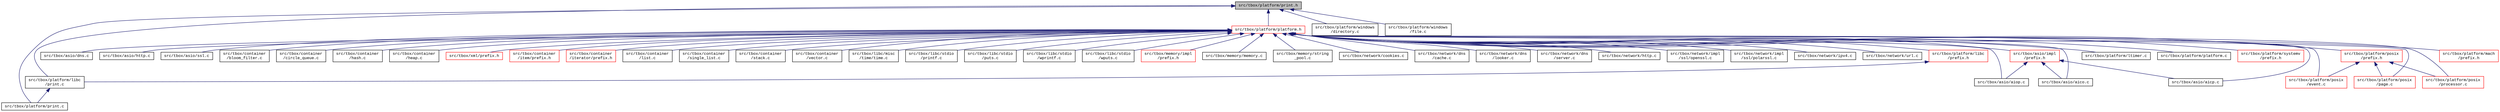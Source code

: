 digraph "src/tbox/platform/print.h"
{
  edge [fontname="CourierNew",fontsize="10",labelfontname="CourierNew",labelfontsize="10"];
  node [fontname="CourierNew",fontsize="10",shape=record];
  Node1 [label="src/tbox/platform/print.h",height=0.2,width=0.4,color="black", fillcolor="grey75", style="filled" fontcolor="black"];
  Node1 -> Node2 [dir="back",color="midnightblue",fontsize="10",style="solid",fontname="CourierNew"];
  Node2 [label="src/tbox/platform/platform.h",height=0.2,width=0.4,color="red", fillcolor="white", style="filled",URL="$de/d03/platform_8h.html"];
  Node2 -> Node3 [dir="back",color="midnightblue",fontsize="10",style="solid",fontname="CourierNew"];
  Node3 [label="src/tbox/asio/impl\l/prefix.h",height=0.2,width=0.4,color="red", fillcolor="white", style="filled",URL="$d3/d3c/asio_2impl_2prefix_8h_source.html"];
  Node3 -> Node4 [dir="back",color="midnightblue",fontsize="10",style="solid",fontname="CourierNew"];
  Node4 [label="src/tbox/asio/aico.c",height=0.2,width=0.4,color="black", fillcolor="white", style="filled",URL="$d5/d69/aico_8c.html"];
  Node3 -> Node5 [dir="back",color="midnightblue",fontsize="10",style="solid",fontname="CourierNew"];
  Node5 [label="src/tbox/asio/aicp.c",height=0.2,width=0.4,color="black", fillcolor="white", style="filled",URL="$d4/ddc/asio_2aicp_8c_source.html"];
  Node3 -> Node6 [dir="back",color="midnightblue",fontsize="10",style="solid",fontname="CourierNew"];
  Node6 [label="src/tbox/asio/aiop.c",height=0.2,width=0.4,color="black", fillcolor="white", style="filled",URL="$da/d6e/asio_2aiop_8c_source.html"];
  Node2 -> Node7 [dir="back",color="midnightblue",fontsize="10",style="solid",fontname="CourierNew"];
  Node7 [label="src/tbox/platform/mach\l/prefix.h",height=0.2,width=0.4,color="red", fillcolor="white", style="filled",URL="$de/d41/platform_2mach_2prefix_8h_source.html"];
  Node2 -> Node8 [dir="back",color="midnightblue",fontsize="10",style="solid",fontname="CourierNew"];
  Node8 [label="src/tbox/platform/libc\l/prefix.h",height=0.2,width=0.4,color="red", fillcolor="white", style="filled",URL="$d9/d39/platform_2libc_2prefix_8h_source.html"];
  Node8 -> Node9 [dir="back",color="midnightblue",fontsize="10",style="solid",fontname="CourierNew"];
  Node9 [label="src/tbox/platform/libc\l/print.c",height=0.2,width=0.4,color="black", fillcolor="white", style="filled",URL="$df/de8/libc_2print_8c_source.html"];
  Node9 -> Node10 [dir="back",color="midnightblue",fontsize="10",style="solid",fontname="CourierNew"];
  Node10 [label="src/tbox/platform/print.c",height=0.2,width=0.4,color="black", fillcolor="white", style="filled",URL="$d6/db1/print_8c_source.html"];
  Node2 -> Node4 [dir="back",color="midnightblue",fontsize="10",style="solid",fontname="CourierNew"];
  Node2 -> Node5 [dir="back",color="midnightblue",fontsize="10",style="solid",fontname="CourierNew"];
  Node2 -> Node6 [dir="back",color="midnightblue",fontsize="10",style="solid",fontname="CourierNew"];
  Node2 -> Node11 [dir="back",color="midnightblue",fontsize="10",style="solid",fontname="CourierNew"];
  Node11 [label="src/tbox/asio/dns.c",height=0.2,width=0.4,color="black", fillcolor="white", style="filled",URL="$de/dbc/asio_2dns_8c_source.html"];
  Node2 -> Node12 [dir="back",color="midnightblue",fontsize="10",style="solid",fontname="CourierNew"];
  Node12 [label="src/tbox/asio/http.c",height=0.2,width=0.4,color="black", fillcolor="white", style="filled",URL="$dc/d2c/asio_2http_8c_source.html"];
  Node2 -> Node13 [dir="back",color="midnightblue",fontsize="10",style="solid",fontname="CourierNew"];
  Node13 [label="src/tbox/asio/ssl.c",height=0.2,width=0.4,color="black", fillcolor="white", style="filled",URL="$d0/df1/ssl_8c.html"];
  Node2 -> Node14 [dir="back",color="midnightblue",fontsize="10",style="solid",fontname="CourierNew"];
  Node14 [label="src/tbox/container\l/bloom_filter.c",height=0.2,width=0.4,color="black", fillcolor="white", style="filled",URL="$dc/d02/bloom__filter_8c.html"];
  Node2 -> Node15 [dir="back",color="midnightblue",fontsize="10",style="solid",fontname="CourierNew"];
  Node15 [label="src/tbox/container\l/circle_queue.c",height=0.2,width=0.4,color="black", fillcolor="white", style="filled",URL="$da/d7e/circle__queue_8c.html"];
  Node2 -> Node16 [dir="back",color="midnightblue",fontsize="10",style="solid",fontname="CourierNew"];
  Node16 [label="src/tbox/container\l/hash.c",height=0.2,width=0.4,color="black", fillcolor="white", style="filled",URL="$d1/d04/hash_8c_source.html"];
  Node2 -> Node17 [dir="back",color="midnightblue",fontsize="10",style="solid",fontname="CourierNew"];
  Node17 [label="src/tbox/container\l/heap.c",height=0.2,width=0.4,color="black", fillcolor="white", style="filled",URL="$d2/d29/heap_8c.html"];
  Node2 -> Node18 [dir="back",color="midnightblue",fontsize="10",style="solid",fontname="CourierNew"];
  Node18 [label="src/tbox/xml/prefix.h",height=0.2,width=0.4,color="red", fillcolor="white", style="filled",URL="$d1/d9b/xml_2prefix_8h_source.html"];
  Node2 -> Node19 [dir="back",color="midnightblue",fontsize="10",style="solid",fontname="CourierNew"];
  Node19 [label="src/tbox/container\l/item/prefix.h",height=0.2,width=0.4,color="red", fillcolor="white", style="filled",URL="$df/d6e/container_2item_2prefix_8h_source.html"];
  Node2 -> Node20 [dir="back",color="midnightblue",fontsize="10",style="solid",fontname="CourierNew"];
  Node20 [label="src/tbox/container\l/iterator/prefix.h",height=0.2,width=0.4,color="red", fillcolor="white", style="filled",URL="$d1/d81/container_2iterator_2prefix_8h_source.html"];
  Node2 -> Node21 [dir="back",color="midnightblue",fontsize="10",style="solid",fontname="CourierNew"];
  Node21 [label="src/tbox/container\l/list.c",height=0.2,width=0.4,color="black", fillcolor="white", style="filled",URL="$d7/d40/list_8c.html"];
  Node2 -> Node22 [dir="back",color="midnightblue",fontsize="10",style="solid",fontname="CourierNew"];
  Node22 [label="src/tbox/container\l/single_list.c",height=0.2,width=0.4,color="black", fillcolor="white", style="filled",URL="$d6/dc3/single__list_8c.html"];
  Node2 -> Node23 [dir="back",color="midnightblue",fontsize="10",style="solid",fontname="CourierNew"];
  Node23 [label="src/tbox/container\l/stack.c",height=0.2,width=0.4,color="black", fillcolor="white", style="filled",URL="$d3/dbb/stack_8c.html"];
  Node2 -> Node24 [dir="back",color="midnightblue",fontsize="10",style="solid",fontname="CourierNew"];
  Node24 [label="src/tbox/container\l/vector.c",height=0.2,width=0.4,color="black", fillcolor="white", style="filled",URL="$df/dfa/vector_8c.html"];
  Node2 -> Node25 [dir="back",color="midnightblue",fontsize="10",style="solid",fontname="CourierNew"];
  Node25 [label="src/tbox/libc/misc\l/time/time.c",height=0.2,width=0.4,color="black", fillcolor="white", style="filled",URL="$d2/dc8/libc_2misc_2time_2time_8c_source.html"];
  Node2 -> Node26 [dir="back",color="midnightblue",fontsize="10",style="solid",fontname="CourierNew"];
  Node26 [label="src/tbox/libc/stdio\l/printf.c",height=0.2,width=0.4,color="black", fillcolor="white", style="filled",URL="$d1/d3d/printf_8c.html"];
  Node2 -> Node27 [dir="back",color="midnightblue",fontsize="10",style="solid",fontname="CourierNew"];
  Node27 [label="src/tbox/libc/stdio\l/puts.c",height=0.2,width=0.4,color="black", fillcolor="white", style="filled",URL="$d4/d54/puts_8c.html"];
  Node2 -> Node28 [dir="back",color="midnightblue",fontsize="10",style="solid",fontname="CourierNew"];
  Node28 [label="src/tbox/libc/stdio\l/wprintf.c",height=0.2,width=0.4,color="black", fillcolor="white", style="filled",URL="$d1/d53/wprintf_8c.html"];
  Node2 -> Node29 [dir="back",color="midnightblue",fontsize="10",style="solid",fontname="CourierNew"];
  Node29 [label="src/tbox/libc/stdio\l/wputs.c",height=0.2,width=0.4,color="black", fillcolor="white", style="filled",URL="$d8/d65/wputs_8c.html"];
  Node2 -> Node30 [dir="back",color="midnightblue",fontsize="10",style="solid",fontname="CourierNew"];
  Node30 [label="src/tbox/memory/impl\l/prefix.h",height=0.2,width=0.4,color="red", fillcolor="white", style="filled",URL="$d8/dad/memory_2impl_2prefix_8h_source.html"];
  Node2 -> Node31 [dir="back",color="midnightblue",fontsize="10",style="solid",fontname="CourierNew"];
  Node31 [label="src/tbox/memory/memory.c",height=0.2,width=0.4,color="black", fillcolor="white", style="filled",URL="$de/d30/memory_2memory_8c_source.html"];
  Node2 -> Node32 [dir="back",color="midnightblue",fontsize="10",style="solid",fontname="CourierNew"];
  Node32 [label="src/tbox/memory/string\l_pool.c",height=0.2,width=0.4,color="black", fillcolor="white", style="filled",URL="$d3/d3f/string__pool_8c.html"];
  Node2 -> Node33 [dir="back",color="midnightblue",fontsize="10",style="solid",fontname="CourierNew"];
  Node33 [label="src/tbox/network/cookies.c",height=0.2,width=0.4,color="black", fillcolor="white", style="filled",URL="$db/d79/cookies_8c.html"];
  Node2 -> Node34 [dir="back",color="midnightblue",fontsize="10",style="solid",fontname="CourierNew"];
  Node34 [label="src/tbox/network/dns\l/cache.c",height=0.2,width=0.4,color="black", fillcolor="white", style="filled",URL="$d0/d49/network_2dns_2cache_8c_source.html"];
  Node2 -> Node35 [dir="back",color="midnightblue",fontsize="10",style="solid",fontname="CourierNew"];
  Node35 [label="src/tbox/network/dns\l/looker.c",height=0.2,width=0.4,color="black", fillcolor="white", style="filled",URL="$d8/d79/looker_8c.html"];
  Node2 -> Node36 [dir="back",color="midnightblue",fontsize="10",style="solid",fontname="CourierNew"];
  Node36 [label="src/tbox/network/dns\l/server.c",height=0.2,width=0.4,color="black", fillcolor="white", style="filled",URL="$d1/d20/server_8c.html"];
  Node2 -> Node37 [dir="back",color="midnightblue",fontsize="10",style="solid",fontname="CourierNew"];
  Node37 [label="src/tbox/network/http.c",height=0.2,width=0.4,color="black", fillcolor="white", style="filled",URL="$d1/daa/network_2http_8c_source.html"];
  Node2 -> Node38 [dir="back",color="midnightblue",fontsize="10",style="solid",fontname="CourierNew"];
  Node38 [label="src/tbox/network/impl\l/ssl/openssl.c",height=0.2,width=0.4,color="black", fillcolor="white", style="filled",URL="$d5/d66/openssl_8c.html"];
  Node2 -> Node39 [dir="back",color="midnightblue",fontsize="10",style="solid",fontname="CourierNew"];
  Node39 [label="src/tbox/network/impl\l/ssl/polarssl.c",height=0.2,width=0.4,color="black", fillcolor="white", style="filled",URL="$de/d7b/polarssl_8c.html"];
  Node2 -> Node40 [dir="back",color="midnightblue",fontsize="10",style="solid",fontname="CourierNew"];
  Node40 [label="src/tbox/network/ipv4.c",height=0.2,width=0.4,color="black", fillcolor="white", style="filled",URL="$d5/d6d/ipv4_8c.html"];
  Node2 -> Node41 [dir="back",color="midnightblue",fontsize="10",style="solid",fontname="CourierNew"];
  Node41 [label="src/tbox/network/url.c",height=0.2,width=0.4,color="black", fillcolor="white", style="filled",URL="$d3/d95/network_2url_8c_source.html"];
  Node2 -> Node42 [dir="back",color="midnightblue",fontsize="10",style="solid",fontname="CourierNew"];
  Node42 [label="src/tbox/platform/posix\l/prefix.h",height=0.2,width=0.4,color="red", fillcolor="white", style="filled",URL="$dc/d8e/platform_2posix_2prefix_8h_source.html"];
  Node42 -> Node43 [dir="back",color="midnightblue",fontsize="10",style="solid",fontname="CourierNew"];
  Node43 [label="src/tbox/platform/posix\l/event.c",height=0.2,width=0.4,color="red", fillcolor="white", style="filled",URL="$df/de6/posix_2event_8c_source.html"];
  Node42 -> Node44 [dir="back",color="midnightblue",fontsize="10",style="solid",fontname="CourierNew"];
  Node44 [label="src/tbox/platform/posix\l/page.c",height=0.2,width=0.4,color="red", fillcolor="white", style="filled",URL="$d0/dbf/posix_2page_8c_source.html"];
  Node42 -> Node45 [dir="back",color="midnightblue",fontsize="10",style="solid",fontname="CourierNew"];
  Node45 [label="src/tbox/platform/posix\l/processor.c",height=0.2,width=0.4,color="red", fillcolor="white", style="filled",URL="$d2/de2/posix_2processor_8c_source.html"];
  Node2 -> Node43 [dir="back",color="midnightblue",fontsize="10",style="solid",fontname="CourierNew"];
  Node2 -> Node46 [dir="back",color="midnightblue",fontsize="10",style="solid",fontname="CourierNew"];
  Node46 [label="src/tbox/platform/ltimer.c",height=0.2,width=0.4,color="black", fillcolor="white", style="filled",URL="$d7/d10/ltimer_8c.html"];
  Node2 -> Node44 [dir="back",color="midnightblue",fontsize="10",style="solid",fontname="CourierNew"];
  Node2 -> Node47 [dir="back",color="midnightblue",fontsize="10",style="solid",fontname="CourierNew"];
  Node47 [label="src/tbox/platform/platform.c",height=0.2,width=0.4,color="black", fillcolor="white", style="filled",URL="$dc/d3f/platform_8c.html"];
  Node2 -> Node45 [dir="back",color="midnightblue",fontsize="10",style="solid",fontname="CourierNew"];
  Node2 -> Node48 [dir="back",color="midnightblue",fontsize="10",style="solid",fontname="CourierNew"];
  Node48 [label="src/tbox/platform/systemv\l/prefix.h",height=0.2,width=0.4,color="red", fillcolor="white", style="filled",URL="$de/df7/platform_2systemv_2prefix_8h_source.html"];
  Node1 -> Node9 [dir="back",color="midnightblue",fontsize="10",style="solid",fontname="CourierNew"];
  Node1 -> Node10 [dir="back",color="midnightblue",fontsize="10",style="solid",fontname="CourierNew"];
  Node1 -> Node49 [dir="back",color="midnightblue",fontsize="10",style="solid",fontname="CourierNew"];
  Node49 [label="src/tbox/platform/windows\l/directory.c",height=0.2,width=0.4,color="black", fillcolor="white", style="filled",URL="$d9/d60/windows_2directory_8c_source.html"];
  Node1 -> Node50 [dir="back",color="midnightblue",fontsize="10",style="solid",fontname="CourierNew"];
  Node50 [label="src/tbox/platform/windows\l/file.c",height=0.2,width=0.4,color="black", fillcolor="white", style="filled",URL="$d4/d40/platform_2windows_2file_8c_source.html"];
}
